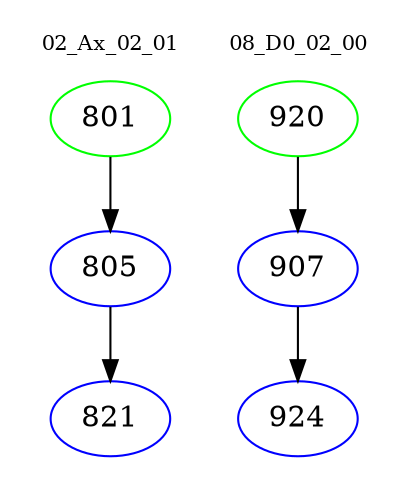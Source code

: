 digraph{
subgraph cluster_0 {
color = white
label = "02_Ax_02_01";
fontsize=10;
T0_801 [label="801", color="green"]
T0_801 -> T0_805 [color="black"]
T0_805 [label="805", color="blue"]
T0_805 -> T0_821 [color="black"]
T0_821 [label="821", color="blue"]
}
subgraph cluster_1 {
color = white
label = "08_D0_02_00";
fontsize=10;
T1_920 [label="920", color="green"]
T1_920 -> T1_907 [color="black"]
T1_907 [label="907", color="blue"]
T1_907 -> T1_924 [color="black"]
T1_924 [label="924", color="blue"]
}
}

